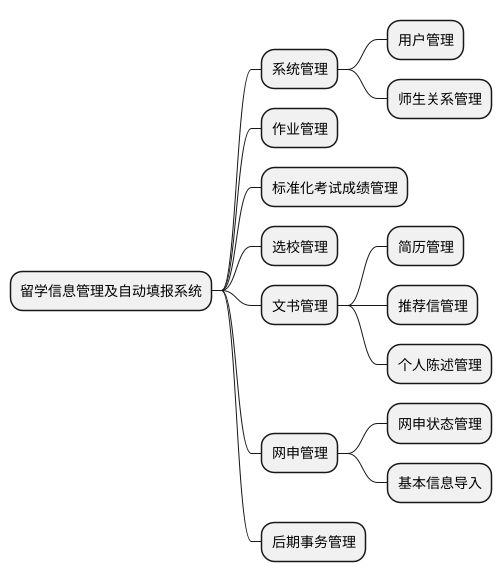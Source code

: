 @startmindmap
* 留学信息管理及自动填报系统
** 系统管理
*** 用户管理
*** 师生关系管理
** 作业管理
** 标准化考试成绩管理
** 选校管理
** 文书管理
*** 简历管理
*** 推荐信管理
*** 个人陈述管理
** 网申管理
*** 网申状态管理
*** 基本信息导入
** 后期事务管理
@endmindmap